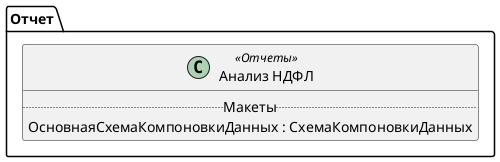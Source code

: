 ﻿@startuml АнализНДФЛ
'!include templates.wsd
'..\include templates.wsd
class Отчет.АнализНДФЛ as "Анализ НДФЛ" <<Отчеты>>
{
..Макеты..
ОсновнаяСхемаКомпоновкиДанных : СхемаКомпоновкиДанных
}
@enduml
